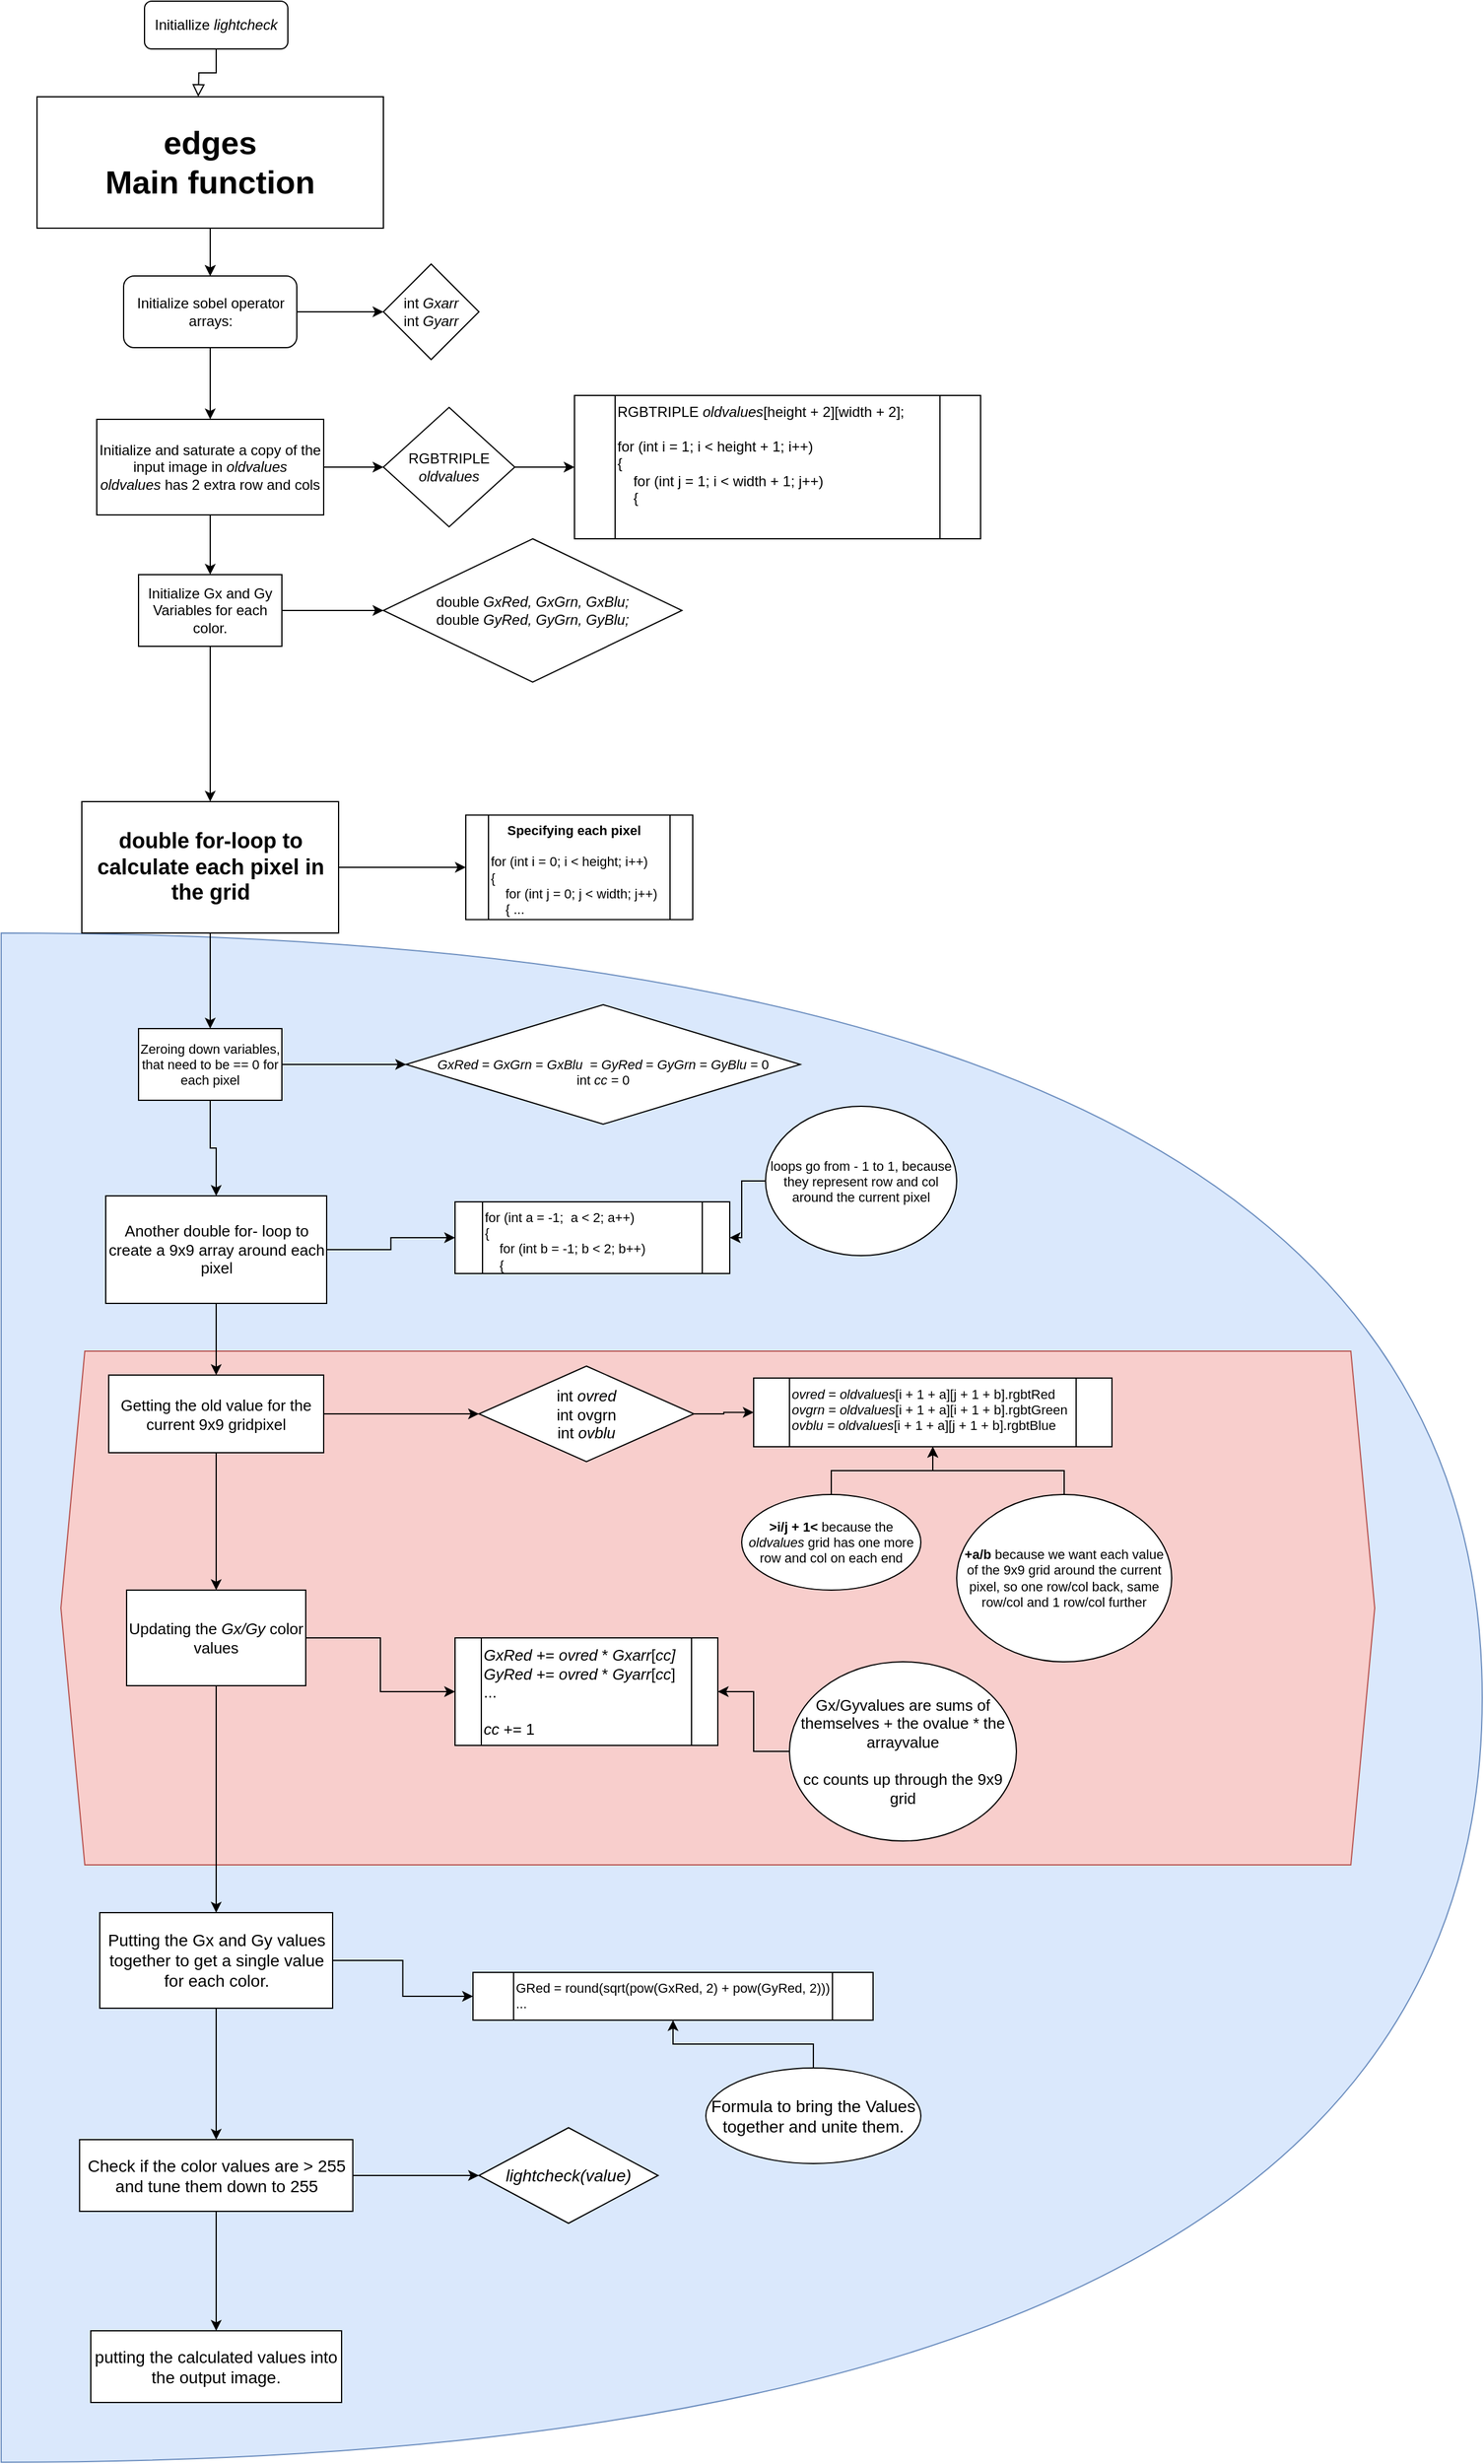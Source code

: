 <mxfile version="13.6.6" type="github">
  <diagram id="C5RBs43oDa-KdzZeNtuy" name="Page-1">
    <mxGraphModel dx="2302" dy="1337" grid="1" gridSize="10" guides="1" tooltips="1" connect="1" arrows="1" fold="1" page="1" pageScale="1" pageWidth="827" pageHeight="1169" math="0" shadow="0">
      <root>
        <mxCell id="WIyWlLk6GJQsqaUBKTNV-0" />
        <mxCell id="WIyWlLk6GJQsqaUBKTNV-1" parent="WIyWlLk6GJQsqaUBKTNV-0" />
        <mxCell id="jqg6925mHtoc8dUM1S4J-75" value="" style="shape=or;whiteSpace=wrap;html=1;fontSize=14;align=center;labelBackgroundColor=none;labelBorderColor=none;noLabel=1;fillColor=#dae8fc;strokeColor=#6c8ebf;" vertex="1" parent="WIyWlLk6GJQsqaUBKTNV-1">
          <mxGeometry x="40" y="790" width="1240" height="1280" as="geometry" />
        </mxCell>
        <mxCell id="jqg6925mHtoc8dUM1S4J-78" value="" style="shape=hexagon;perimeter=hexagonPerimeter2;whiteSpace=wrap;html=1;fixedSize=1;fontSize=14;align=center;fillColor=#f8cecc;strokeColor=#b85450;" vertex="1" parent="WIyWlLk6GJQsqaUBKTNV-1">
          <mxGeometry x="90" y="1140" width="1100" height="430" as="geometry" />
        </mxCell>
        <mxCell id="WIyWlLk6GJQsqaUBKTNV-2" value="" style="rounded=0;html=1;jettySize=auto;orthogonalLoop=1;fontSize=11;endArrow=block;endFill=0;endSize=8;strokeWidth=1;shadow=0;labelBackgroundColor=none;edgeStyle=orthogonalEdgeStyle;" parent="WIyWlLk6GJQsqaUBKTNV-1" source="WIyWlLk6GJQsqaUBKTNV-3" edge="1">
          <mxGeometry relative="1" as="geometry">
            <mxPoint x="205" y="90" as="targetPoint" />
          </mxGeometry>
        </mxCell>
        <mxCell id="WIyWlLk6GJQsqaUBKTNV-3" value="Initiallize &lt;i&gt;lightcheck&lt;/i&gt;" style="rounded=1;whiteSpace=wrap;html=1;fontSize=12;glass=0;strokeWidth=1;shadow=0;" parent="WIyWlLk6GJQsqaUBKTNV-1" vertex="1">
          <mxGeometry x="160" y="10" width="120" height="40" as="geometry" />
        </mxCell>
        <mxCell id="jqg6925mHtoc8dUM1S4J-8" value="" style="edgeStyle=orthogonalEdgeStyle;rounded=0;orthogonalLoop=1;jettySize=auto;html=1;fontSize=12;" edge="1" parent="WIyWlLk6GJQsqaUBKTNV-1" source="jqg6925mHtoc8dUM1S4J-0" target="jqg6925mHtoc8dUM1S4J-2">
          <mxGeometry relative="1" as="geometry" />
        </mxCell>
        <mxCell id="jqg6925mHtoc8dUM1S4J-0" value="edges&lt;br style=&quot;font-size: 27px;&quot;&gt;Main function" style="rounded=0;whiteSpace=wrap;html=1;fontSize=27;fontStyle=1" vertex="1" parent="WIyWlLk6GJQsqaUBKTNV-1">
          <mxGeometry x="70" y="90" width="290" height="110" as="geometry" />
        </mxCell>
        <mxCell id="jqg6925mHtoc8dUM1S4J-14" value="" style="edgeStyle=orthogonalEdgeStyle;rounded=0;orthogonalLoop=1;jettySize=auto;html=1;fontSize=12;" edge="1" parent="WIyWlLk6GJQsqaUBKTNV-1" source="jqg6925mHtoc8dUM1S4J-2" target="jqg6925mHtoc8dUM1S4J-6">
          <mxGeometry relative="1" as="geometry" />
        </mxCell>
        <mxCell id="jqg6925mHtoc8dUM1S4J-2" value="Initialize sobel operator arrays:&lt;br&gt;" style="rounded=1;whiteSpace=wrap;html=1;fontSize=12;" vertex="1" parent="WIyWlLk6GJQsqaUBKTNV-1">
          <mxGeometry x="142.5" y="240" width="145" height="60" as="geometry" />
        </mxCell>
        <mxCell id="jqg6925mHtoc8dUM1S4J-3" value="int &lt;i&gt;Gxarr&lt;/i&gt;&lt;br&gt;int &lt;i&gt;Gyarr&lt;/i&gt;" style="rhombus;whiteSpace=wrap;html=1;fontSize=12;" vertex="1" parent="WIyWlLk6GJQsqaUBKTNV-1">
          <mxGeometry x="360" y="230" width="80" height="80" as="geometry" />
        </mxCell>
        <mxCell id="jqg6925mHtoc8dUM1S4J-4" value="" style="endArrow=classic;html=1;fontSize=12;entryX=0.5;entryY=0;entryDx=0;entryDy=0;exitX=0.5;exitY=1;exitDx=0;exitDy=0;" edge="1" parent="WIyWlLk6GJQsqaUBKTNV-1" source="jqg6925mHtoc8dUM1S4J-0" target="jqg6925mHtoc8dUM1S4J-2">
          <mxGeometry width="50" height="50" relative="1" as="geometry">
            <mxPoint x="220" y="200" as="sourcePoint" />
            <mxPoint x="224" y="240" as="targetPoint" />
            <Array as="points">
              <mxPoint x="215" y="210" />
            </Array>
          </mxGeometry>
        </mxCell>
        <mxCell id="jqg6925mHtoc8dUM1S4J-5" value="" style="endArrow=classic;html=1;fontSize=12;exitX=1;exitY=0.5;exitDx=0;exitDy=0;" edge="1" parent="WIyWlLk6GJQsqaUBKTNV-1" source="jqg6925mHtoc8dUM1S4J-2" target="jqg6925mHtoc8dUM1S4J-3">
          <mxGeometry width="50" height="50" relative="1" as="geometry">
            <mxPoint x="330" y="260" as="sourcePoint" />
            <mxPoint x="380" y="210" as="targetPoint" />
          </mxGeometry>
        </mxCell>
        <mxCell id="jqg6925mHtoc8dUM1S4J-10" value="" style="edgeStyle=orthogonalEdgeStyle;rounded=0;orthogonalLoop=1;jettySize=auto;html=1;fontSize=12;" edge="1" parent="WIyWlLk6GJQsqaUBKTNV-1" source="jqg6925mHtoc8dUM1S4J-6" target="jqg6925mHtoc8dUM1S4J-9">
          <mxGeometry relative="1" as="geometry" />
        </mxCell>
        <mxCell id="jqg6925mHtoc8dUM1S4J-16" value="" style="edgeStyle=orthogonalEdgeStyle;rounded=0;orthogonalLoop=1;jettySize=auto;html=1;fontSize=12;" edge="1" parent="WIyWlLk6GJQsqaUBKTNV-1" source="jqg6925mHtoc8dUM1S4J-6" target="jqg6925mHtoc8dUM1S4J-15">
          <mxGeometry relative="1" as="geometry" />
        </mxCell>
        <mxCell id="jqg6925mHtoc8dUM1S4J-6" value="Initialize and saturate a copy of the input image in &lt;i&gt;oldvalues&lt;/i&gt;&lt;br&gt;&lt;i&gt;oldvalues &lt;/i&gt;has 2 extra row and cols" style="rounded=0;whiteSpace=wrap;html=1;fontSize=12;" vertex="1" parent="WIyWlLk6GJQsqaUBKTNV-1">
          <mxGeometry x="120" y="360" width="190" height="80" as="geometry" />
        </mxCell>
        <mxCell id="jqg6925mHtoc8dUM1S4J-13" value="" style="edgeStyle=orthogonalEdgeStyle;rounded=0;orthogonalLoop=1;jettySize=auto;html=1;fontSize=12;" edge="1" parent="WIyWlLk6GJQsqaUBKTNV-1" source="jqg6925mHtoc8dUM1S4J-9" target="jqg6925mHtoc8dUM1S4J-11">
          <mxGeometry relative="1" as="geometry" />
        </mxCell>
        <mxCell id="jqg6925mHtoc8dUM1S4J-9" value="RGBTRIPLE &lt;i&gt;oldvalues&lt;/i&gt;" style="rhombus;whiteSpace=wrap;html=1;fontSize=12;" vertex="1" parent="WIyWlLk6GJQsqaUBKTNV-1">
          <mxGeometry x="360" y="350" width="110" height="100" as="geometry" />
        </mxCell>
        <mxCell id="jqg6925mHtoc8dUM1S4J-11" value="RGBTRIPLE &lt;i&gt;oldvalues&lt;/i&gt;[height + 2][width + 2];&lt;br&gt;&lt;br&gt;for (int i = 1; i &amp;lt; height + 1; i++)&lt;br&gt;{&lt;br&gt;&amp;nbsp; &amp;nbsp; for (int j = 1; i &amp;lt; width + 1; j++)&lt;br&gt;&amp;nbsp; &amp;nbsp; {" style="shape=process;whiteSpace=wrap;html=1;backgroundOutline=1;fontSize=12;align=left;verticalAlign=top;" vertex="1" parent="WIyWlLk6GJQsqaUBKTNV-1">
          <mxGeometry x="520" y="340" width="340" height="120" as="geometry" />
        </mxCell>
        <mxCell id="jqg6925mHtoc8dUM1S4J-18" value="" style="edgeStyle=orthogonalEdgeStyle;rounded=0;orthogonalLoop=1;jettySize=auto;html=1;fontSize=12;" edge="1" parent="WIyWlLk6GJQsqaUBKTNV-1" source="jqg6925mHtoc8dUM1S4J-15" target="jqg6925mHtoc8dUM1S4J-17">
          <mxGeometry relative="1" as="geometry" />
        </mxCell>
        <mxCell id="jqg6925mHtoc8dUM1S4J-21" value="" style="edgeStyle=orthogonalEdgeStyle;rounded=0;orthogonalLoop=1;jettySize=auto;html=1;fontSize=18;" edge="1" parent="WIyWlLk6GJQsqaUBKTNV-1" source="jqg6925mHtoc8dUM1S4J-15" target="jqg6925mHtoc8dUM1S4J-19">
          <mxGeometry relative="1" as="geometry">
            <mxPoint x="215" y="620" as="targetPoint" />
          </mxGeometry>
        </mxCell>
        <mxCell id="jqg6925mHtoc8dUM1S4J-15" value="Initialize Gx and Gy Variables for each color." style="rounded=0;whiteSpace=wrap;html=1;fontSize=12;" vertex="1" parent="WIyWlLk6GJQsqaUBKTNV-1">
          <mxGeometry x="155" y="490" width="120" height="60" as="geometry" />
        </mxCell>
        <mxCell id="jqg6925mHtoc8dUM1S4J-17" value="double &lt;i&gt;GxRed, GxGrn, GxBlu;&lt;/i&gt;&lt;br&gt;double &lt;i&gt;GyRed, GyGrn, GyBlu;&lt;/i&gt;" style="rhombus;whiteSpace=wrap;html=1;fontSize=12;" vertex="1" parent="WIyWlLk6GJQsqaUBKTNV-1">
          <mxGeometry x="360" y="460" width="250" height="120" as="geometry" />
        </mxCell>
        <mxCell id="jqg6925mHtoc8dUM1S4J-23" value="" style="edgeStyle=orthogonalEdgeStyle;rounded=0;orthogonalLoop=1;jettySize=auto;html=1;fontSize=11;" edge="1" parent="WIyWlLk6GJQsqaUBKTNV-1" source="jqg6925mHtoc8dUM1S4J-19" target="jqg6925mHtoc8dUM1S4J-22">
          <mxGeometry relative="1" as="geometry" />
        </mxCell>
        <mxCell id="jqg6925mHtoc8dUM1S4J-25" value="" style="edgeStyle=orthogonalEdgeStyle;rounded=0;orthogonalLoop=1;jettySize=auto;html=1;fontSize=11;" edge="1" parent="WIyWlLk6GJQsqaUBKTNV-1" source="jqg6925mHtoc8dUM1S4J-19" target="jqg6925mHtoc8dUM1S4J-24">
          <mxGeometry relative="1" as="geometry" />
        </mxCell>
        <mxCell id="jqg6925mHtoc8dUM1S4J-19" value="double for-loop to calculate each pixel in the grid" style="rounded=0;whiteSpace=wrap;html=1;fontSize=18;fontStyle=1" vertex="1" parent="WIyWlLk6GJQsqaUBKTNV-1">
          <mxGeometry x="107.5" y="680" width="215" height="110" as="geometry" />
        </mxCell>
        <mxCell id="jqg6925mHtoc8dUM1S4J-22" value="&lt;div style=&quot;text-align: center&quot;&gt;&lt;b&gt;Specifying each pixel&lt;/b&gt;&lt;/div&gt;&lt;br&gt;for (int i = 0; i &amp;lt; height; i++)&lt;br&gt;{&lt;br&gt;&amp;nbsp; &amp;nbsp; for (int j = 0; j &amp;lt; width; j++)&lt;br&gt;&amp;nbsp; &amp;nbsp; { ..." style="shape=process;whiteSpace=wrap;html=1;backgroundOutline=1;fontSize=11;align=left;verticalAlign=top;" vertex="1" parent="WIyWlLk6GJQsqaUBKTNV-1">
          <mxGeometry x="429" y="691.25" width="190" height="87.5" as="geometry" />
        </mxCell>
        <mxCell id="jqg6925mHtoc8dUM1S4J-27" value="" style="edgeStyle=orthogonalEdgeStyle;rounded=0;orthogonalLoop=1;jettySize=auto;html=1;fontSize=11;" edge="1" parent="WIyWlLk6GJQsqaUBKTNV-1" source="jqg6925mHtoc8dUM1S4J-24" target="jqg6925mHtoc8dUM1S4J-26">
          <mxGeometry relative="1" as="geometry" />
        </mxCell>
        <mxCell id="jqg6925mHtoc8dUM1S4J-30" value="" style="edgeStyle=orthogonalEdgeStyle;rounded=0;orthogonalLoop=1;jettySize=auto;html=1;fontSize=13;" edge="1" parent="WIyWlLk6GJQsqaUBKTNV-1" source="jqg6925mHtoc8dUM1S4J-24" target="jqg6925mHtoc8dUM1S4J-28">
          <mxGeometry relative="1" as="geometry" />
        </mxCell>
        <mxCell id="jqg6925mHtoc8dUM1S4J-24" value="Zeroing down variables, that need to be == 0 for each pixel" style="rounded=0;whiteSpace=wrap;html=1;fontSize=11;align=center;" vertex="1" parent="WIyWlLk6GJQsqaUBKTNV-1">
          <mxGeometry x="155" y="870" width="120" height="60" as="geometry" />
        </mxCell>
        <mxCell id="jqg6925mHtoc8dUM1S4J-26" value="&lt;br&gt;GxRed &lt;span style=&quot;font-style: normal&quot;&gt;= &lt;/span&gt;GxGrn &lt;span style=&quot;font-style: normal&quot;&gt;= &lt;/span&gt;GxBlu&amp;nbsp;&lt;span style=&quot;font-style: normal&quot;&gt;&amp;nbsp;= &lt;/span&gt;GyRed &lt;span style=&quot;font-style: normal&quot;&gt;= &lt;/span&gt;GyGrn &lt;span style=&quot;font-style: normal&quot;&gt;= &lt;/span&gt;GyBlu &lt;span style=&quot;font-style: normal&quot;&gt;= 0&lt;br&gt;int &lt;/span&gt;cc = &lt;span style=&quot;font-style: normal&quot;&gt;0&lt;/span&gt;" style="rhombus;whiteSpace=wrap;html=1;fontSize=11;align=center;fontStyle=2;verticalAlign=middle;" vertex="1" parent="WIyWlLk6GJQsqaUBKTNV-1">
          <mxGeometry x="379" y="850" width="330" height="100" as="geometry" />
        </mxCell>
        <mxCell id="jqg6925mHtoc8dUM1S4J-32" value="" style="edgeStyle=orthogonalEdgeStyle;rounded=0;orthogonalLoop=1;jettySize=auto;html=1;fontSize=13;" edge="1" parent="WIyWlLk6GJQsqaUBKTNV-1" source="jqg6925mHtoc8dUM1S4J-28" target="jqg6925mHtoc8dUM1S4J-31">
          <mxGeometry relative="1" as="geometry" />
        </mxCell>
        <mxCell id="jqg6925mHtoc8dUM1S4J-41" value="" style="edgeStyle=orthogonalEdgeStyle;rounded=0;orthogonalLoop=1;jettySize=auto;html=1;fontSize=11;" edge="1" parent="WIyWlLk6GJQsqaUBKTNV-1" source="jqg6925mHtoc8dUM1S4J-28" target="jqg6925mHtoc8dUM1S4J-40">
          <mxGeometry relative="1" as="geometry" />
        </mxCell>
        <mxCell id="jqg6925mHtoc8dUM1S4J-28" value="Another double for- loop to create a 9x9 array around each pixel" style="rounded=0;whiteSpace=wrap;html=1;fontSize=13;align=center;" vertex="1" parent="WIyWlLk6GJQsqaUBKTNV-1">
          <mxGeometry x="127.5" y="1010" width="185" height="90" as="geometry" />
        </mxCell>
        <mxCell id="jqg6925mHtoc8dUM1S4J-31" value="for (int a = -1;&amp;nbsp; a &amp;lt; 2; a++)&lt;br&gt;{&lt;br&gt;&amp;nbsp; &amp;nbsp; for (int b = -1; b &amp;lt; 2; b++)&lt;br&gt;&amp;nbsp; &amp;nbsp; {" style="shape=process;whiteSpace=wrap;html=1;backgroundOutline=1;rounded=0;fontSize=11;align=left;verticalAlign=top;" vertex="1" parent="WIyWlLk6GJQsqaUBKTNV-1">
          <mxGeometry x="420" y="1015" width="230" height="60" as="geometry" />
        </mxCell>
        <mxCell id="jqg6925mHtoc8dUM1S4J-35" value="" style="edgeStyle=orthogonalEdgeStyle;rounded=0;orthogonalLoop=1;jettySize=auto;html=1;fontSize=11;" edge="1" parent="WIyWlLk6GJQsqaUBKTNV-1" source="jqg6925mHtoc8dUM1S4J-33" target="jqg6925mHtoc8dUM1S4J-31">
          <mxGeometry relative="1" as="geometry" />
        </mxCell>
        <mxCell id="jqg6925mHtoc8dUM1S4J-33" value="loops go from - 1 to 1, because they represent row and col around the current pixel&lt;br&gt;" style="ellipse;whiteSpace=wrap;html=1;fontSize=11;align=center;" vertex="1" parent="WIyWlLk6GJQsqaUBKTNV-1">
          <mxGeometry x="680" y="935" width="160" height="125" as="geometry" />
        </mxCell>
        <mxCell id="jqg6925mHtoc8dUM1S4J-43" value="" style="edgeStyle=orthogonalEdgeStyle;rounded=0;orthogonalLoop=1;jettySize=auto;html=1;fontSize=11;" edge="1" parent="WIyWlLk6GJQsqaUBKTNV-1" source="jqg6925mHtoc8dUM1S4J-40" target="jqg6925mHtoc8dUM1S4J-42">
          <mxGeometry relative="1" as="geometry" />
        </mxCell>
        <mxCell id="jqg6925mHtoc8dUM1S4J-52" value="" style="edgeStyle=orthogonalEdgeStyle;rounded=0;orthogonalLoop=1;jettySize=auto;html=1;fontSize=13;" edge="1" parent="WIyWlLk6GJQsqaUBKTNV-1" source="jqg6925mHtoc8dUM1S4J-40" target="jqg6925mHtoc8dUM1S4J-51">
          <mxGeometry relative="1" as="geometry" />
        </mxCell>
        <mxCell id="jqg6925mHtoc8dUM1S4J-40" value="Getting the old value for the current 9x9 gridpixel" style="whiteSpace=wrap;html=1;rounded=0;fontSize=13;" vertex="1" parent="WIyWlLk6GJQsqaUBKTNV-1">
          <mxGeometry x="130" y="1160" width="180" height="65" as="geometry" />
        </mxCell>
        <mxCell id="jqg6925mHtoc8dUM1S4J-45" value="" style="edgeStyle=orthogonalEdgeStyle;rounded=0;orthogonalLoop=1;jettySize=auto;html=1;fontSize=11;" edge="1" parent="WIyWlLk6GJQsqaUBKTNV-1" source="jqg6925mHtoc8dUM1S4J-42" target="jqg6925mHtoc8dUM1S4J-44">
          <mxGeometry relative="1" as="geometry" />
        </mxCell>
        <mxCell id="jqg6925mHtoc8dUM1S4J-42" value="int &lt;i&gt;ovred&lt;/i&gt;&lt;br&gt;int ovgrn&lt;br&gt;int &lt;i&gt;ovblu&lt;/i&gt;" style="rhombus;whiteSpace=wrap;html=1;rounded=0;fontSize=13;" vertex="1" parent="WIyWlLk6GJQsqaUBKTNV-1">
          <mxGeometry x="440" y="1152.5" width="180" height="80" as="geometry" />
        </mxCell>
        <mxCell id="jqg6925mHtoc8dUM1S4J-44" value="&lt;i&gt;ovred &lt;/i&gt;= &lt;i&gt;oldvalues&lt;/i&gt;[i + 1 + a][j + 1 + b].rgbtRed&lt;br&gt;&lt;i&gt;ovgrn &lt;/i&gt;= &lt;i&gt;oldvalues&lt;/i&gt;[i + 1 + a][i + 1 + b].rgbtGreen&lt;br&gt;&lt;i&gt;ovblu = oldvalues&lt;/i&gt;[i + 1 + a][j + 1 + b].rgbtBlue&lt;br&gt;" style="shape=process;whiteSpace=wrap;html=1;backgroundOutline=1;fontSize=11;align=left;verticalAlign=top;" vertex="1" parent="WIyWlLk6GJQsqaUBKTNV-1">
          <mxGeometry x="670" y="1162.5" width="300" height="57.5" as="geometry" />
        </mxCell>
        <mxCell id="jqg6925mHtoc8dUM1S4J-48" value="" style="edgeStyle=orthogonalEdgeStyle;rounded=0;orthogonalLoop=1;jettySize=auto;html=1;fontSize=11;" edge="1" parent="WIyWlLk6GJQsqaUBKTNV-1" source="jqg6925mHtoc8dUM1S4J-47" target="jqg6925mHtoc8dUM1S4J-44">
          <mxGeometry relative="1" as="geometry" />
        </mxCell>
        <mxCell id="jqg6925mHtoc8dUM1S4J-47" value="&lt;b&gt;&amp;gt;i/j + 1&amp;lt; &lt;/b&gt;because the &lt;i&gt;oldvalues&lt;/i&gt;&amp;nbsp;grid has one more row and col on each end" style="ellipse;whiteSpace=wrap;html=1;fontSize=11;align=center;" vertex="1" parent="WIyWlLk6GJQsqaUBKTNV-1">
          <mxGeometry x="660" y="1260" width="150" height="80" as="geometry" />
        </mxCell>
        <mxCell id="jqg6925mHtoc8dUM1S4J-50" value="" style="edgeStyle=orthogonalEdgeStyle;rounded=0;orthogonalLoop=1;jettySize=auto;html=1;fontSize=11;" edge="1" parent="WIyWlLk6GJQsqaUBKTNV-1" source="jqg6925mHtoc8dUM1S4J-49" target="jqg6925mHtoc8dUM1S4J-44">
          <mxGeometry relative="1" as="geometry" />
        </mxCell>
        <mxCell id="jqg6925mHtoc8dUM1S4J-49" value="+a/b &lt;span style=&quot;font-weight: normal&quot;&gt;because we want each value of the 9x9 grid around the current pixel, so one row/col back, same row/col and 1 row/col further&lt;/span&gt;" style="ellipse;whiteSpace=wrap;html=1;fontSize=11;align=center;fontStyle=1" vertex="1" parent="WIyWlLk6GJQsqaUBKTNV-1">
          <mxGeometry x="840" y="1260" width="180" height="140" as="geometry" />
        </mxCell>
        <mxCell id="jqg6925mHtoc8dUM1S4J-54" value="" style="edgeStyle=orthogonalEdgeStyle;rounded=0;orthogonalLoop=1;jettySize=auto;html=1;fontSize=13;" edge="1" parent="WIyWlLk6GJQsqaUBKTNV-1" source="jqg6925mHtoc8dUM1S4J-51" target="jqg6925mHtoc8dUM1S4J-53">
          <mxGeometry relative="1" as="geometry" />
        </mxCell>
        <mxCell id="jqg6925mHtoc8dUM1S4J-59" value="" style="edgeStyle=orthogonalEdgeStyle;rounded=0;orthogonalLoop=1;jettySize=auto;html=1;fontSize=13;" edge="1" parent="WIyWlLk6GJQsqaUBKTNV-1" source="jqg6925mHtoc8dUM1S4J-51" target="jqg6925mHtoc8dUM1S4J-58">
          <mxGeometry relative="1" as="geometry" />
        </mxCell>
        <mxCell id="jqg6925mHtoc8dUM1S4J-51" value="Updating the &lt;i style=&quot;font-size: 13px;&quot;&gt;Gx/Gy &lt;/i&gt;color values" style="rounded=0;whiteSpace=wrap;html=1;fontSize=13;align=center;" vertex="1" parent="WIyWlLk6GJQsqaUBKTNV-1">
          <mxGeometry x="145" y="1340" width="150" height="80" as="geometry" />
        </mxCell>
        <mxCell id="jqg6925mHtoc8dUM1S4J-56" value="" style="edgeStyle=orthogonalEdgeStyle;rounded=0;orthogonalLoop=1;jettySize=auto;html=1;fontSize=13;" edge="1" parent="WIyWlLk6GJQsqaUBKTNV-1" source="jqg6925mHtoc8dUM1S4J-55" target="jqg6925mHtoc8dUM1S4J-53">
          <mxGeometry relative="1" as="geometry" />
        </mxCell>
        <mxCell id="jqg6925mHtoc8dUM1S4J-53" value="&lt;i&gt;GxRed&lt;/i&gt;&amp;nbsp;+= &lt;i&gt;ovred &lt;/i&gt;* &lt;i&gt;Gxarr&lt;/i&gt;[&lt;i&gt;cc]&lt;br&gt;&lt;/i&gt;&lt;i&gt;GyRed &lt;/i&gt;+=&amp;nbsp;&lt;i&gt;ovred &lt;/i&gt;* &lt;i&gt;Gyarr&lt;/i&gt;[&lt;i&gt;cc&lt;/i&gt;]&lt;br&gt;...&lt;br&gt;&lt;br&gt;&lt;i&gt;cc &lt;/i&gt;+= 1" style="shape=process;whiteSpace=wrap;html=1;backgroundOutline=1;rounded=0;fontSize=13;align=left;verticalAlign=top;" vertex="1" parent="WIyWlLk6GJQsqaUBKTNV-1">
          <mxGeometry x="420" y="1380" width="220" height="90" as="geometry" />
        </mxCell>
        <mxCell id="jqg6925mHtoc8dUM1S4J-55" value="Gx/Gyvalues are sums of themselves + the ovalue * the arrayvalue&lt;br&gt;&lt;br&gt;cc counts up through the 9x9 grid" style="ellipse;whiteSpace=wrap;html=1;fontSize=13;align=center;" vertex="1" parent="WIyWlLk6GJQsqaUBKTNV-1">
          <mxGeometry x="700" y="1400" width="190" height="150" as="geometry" />
        </mxCell>
        <mxCell id="jqg6925mHtoc8dUM1S4J-61" value="" style="edgeStyle=orthogonalEdgeStyle;rounded=0;orthogonalLoop=1;jettySize=auto;html=1;fontSize=14;" edge="1" parent="WIyWlLk6GJQsqaUBKTNV-1" source="jqg6925mHtoc8dUM1S4J-58" target="jqg6925mHtoc8dUM1S4J-60">
          <mxGeometry relative="1" as="geometry" />
        </mxCell>
        <mxCell id="jqg6925mHtoc8dUM1S4J-65" value="" style="edgeStyle=orthogonalEdgeStyle;rounded=0;orthogonalLoop=1;jettySize=auto;html=1;fontSize=14;" edge="1" parent="WIyWlLk6GJQsqaUBKTNV-1" source="jqg6925mHtoc8dUM1S4J-58" target="jqg6925mHtoc8dUM1S4J-64">
          <mxGeometry relative="1" as="geometry" />
        </mxCell>
        <mxCell id="jqg6925mHtoc8dUM1S4J-58" value="Putting the Gx and Gy values together to get a single value for each color." style="whiteSpace=wrap;html=1;rounded=0;fontSize=14;" vertex="1" parent="WIyWlLk6GJQsqaUBKTNV-1">
          <mxGeometry x="122.5" y="1610" width="195" height="80" as="geometry" />
        </mxCell>
        <mxCell id="jqg6925mHtoc8dUM1S4J-63" value="" style="edgeStyle=orthogonalEdgeStyle;rounded=0;orthogonalLoop=1;jettySize=auto;html=1;fontSize=11;" edge="1" parent="WIyWlLk6GJQsqaUBKTNV-1" source="jqg6925mHtoc8dUM1S4J-62" target="jqg6925mHtoc8dUM1S4J-60">
          <mxGeometry relative="1" as="geometry" />
        </mxCell>
        <mxCell id="jqg6925mHtoc8dUM1S4J-60" value="GRed = round(sqrt(pow(GxRed, 2) + pow(GyRed, 2)))&lt;br&gt;..." style="shape=process;whiteSpace=wrap;html=1;backgroundOutline=1;rounded=0;fontSize=11;align=left;verticalAlign=top;" vertex="1" parent="WIyWlLk6GJQsqaUBKTNV-1">
          <mxGeometry x="435" y="1660" width="335" height="40" as="geometry" />
        </mxCell>
        <mxCell id="jqg6925mHtoc8dUM1S4J-62" value="Formula to bring the Values together and unite them." style="ellipse;whiteSpace=wrap;html=1;rounded=0;fontSize=14;align=center;verticalAlign=middle;" vertex="1" parent="WIyWlLk6GJQsqaUBKTNV-1">
          <mxGeometry x="630" y="1740" width="180" height="80" as="geometry" />
        </mxCell>
        <mxCell id="jqg6925mHtoc8dUM1S4J-67" value="" style="edgeStyle=orthogonalEdgeStyle;rounded=0;orthogonalLoop=1;jettySize=auto;html=1;fontSize=14;" edge="1" parent="WIyWlLk6GJQsqaUBKTNV-1" source="jqg6925mHtoc8dUM1S4J-64" target="jqg6925mHtoc8dUM1S4J-66">
          <mxGeometry relative="1" as="geometry" />
        </mxCell>
        <mxCell id="jqg6925mHtoc8dUM1S4J-69" value="" style="edgeStyle=orthogonalEdgeStyle;rounded=0;orthogonalLoop=1;jettySize=auto;html=1;fontSize=14;" edge="1" parent="WIyWlLk6GJQsqaUBKTNV-1" source="jqg6925mHtoc8dUM1S4J-64" target="jqg6925mHtoc8dUM1S4J-68">
          <mxGeometry relative="1" as="geometry" />
        </mxCell>
        <mxCell id="jqg6925mHtoc8dUM1S4J-64" value="Check if the color values are &amp;gt; 255 and tune them down to 255" style="whiteSpace=wrap;html=1;rounded=0;fontSize=14;" vertex="1" parent="WIyWlLk6GJQsqaUBKTNV-1">
          <mxGeometry x="105.63" y="1800" width="228.75" height="60" as="geometry" />
        </mxCell>
        <mxCell id="jqg6925mHtoc8dUM1S4J-66" value="lightcheck(value)" style="rhombus;whiteSpace=wrap;html=1;rounded=0;fontSize=14;fontStyle=2" vertex="1" parent="WIyWlLk6GJQsqaUBKTNV-1">
          <mxGeometry x="440" y="1790" width="150.01" height="80" as="geometry" />
        </mxCell>
        <mxCell id="jqg6925mHtoc8dUM1S4J-68" value="putting the calculated values into the output image." style="whiteSpace=wrap;html=1;rounded=0;fontSize=14;" vertex="1" parent="WIyWlLk6GJQsqaUBKTNV-1">
          <mxGeometry x="115" y="1960" width="210" height="60" as="geometry" />
        </mxCell>
      </root>
    </mxGraphModel>
  </diagram>
</mxfile>
